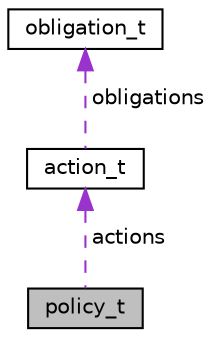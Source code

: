 digraph "policy_t"
{
  edge [fontname="Helvetica",fontsize="10",labelfontname="Helvetica",labelfontsize="10"];
  node [fontname="Helvetica",fontsize="10",shape=record];
  Node1 [label="policy_t",height=0.2,width=0.4,color="black", fillcolor="grey75", style="filled", fontcolor="black"];
  Node2 -> Node1 [dir="back",color="darkorchid3",fontsize="10",style="dashed",label=" actions" ,fontname="Helvetica"];
  Node2 [label="action_t",height=0.2,width=0.4,color="black", fillcolor="white", style="filled",URL="$structaction__t.html",tooltip="action struct type "];
  Node3 -> Node2 [dir="back",color="darkorchid3",fontsize="10",style="dashed",label=" obligations" ,fontname="Helvetica"];
  Node3 [label="obligation_t",height=0.2,width=0.4,color="black", fillcolor="white", style="filled",URL="$structobligation__t.html",tooltip="obligation struct type "];
}
